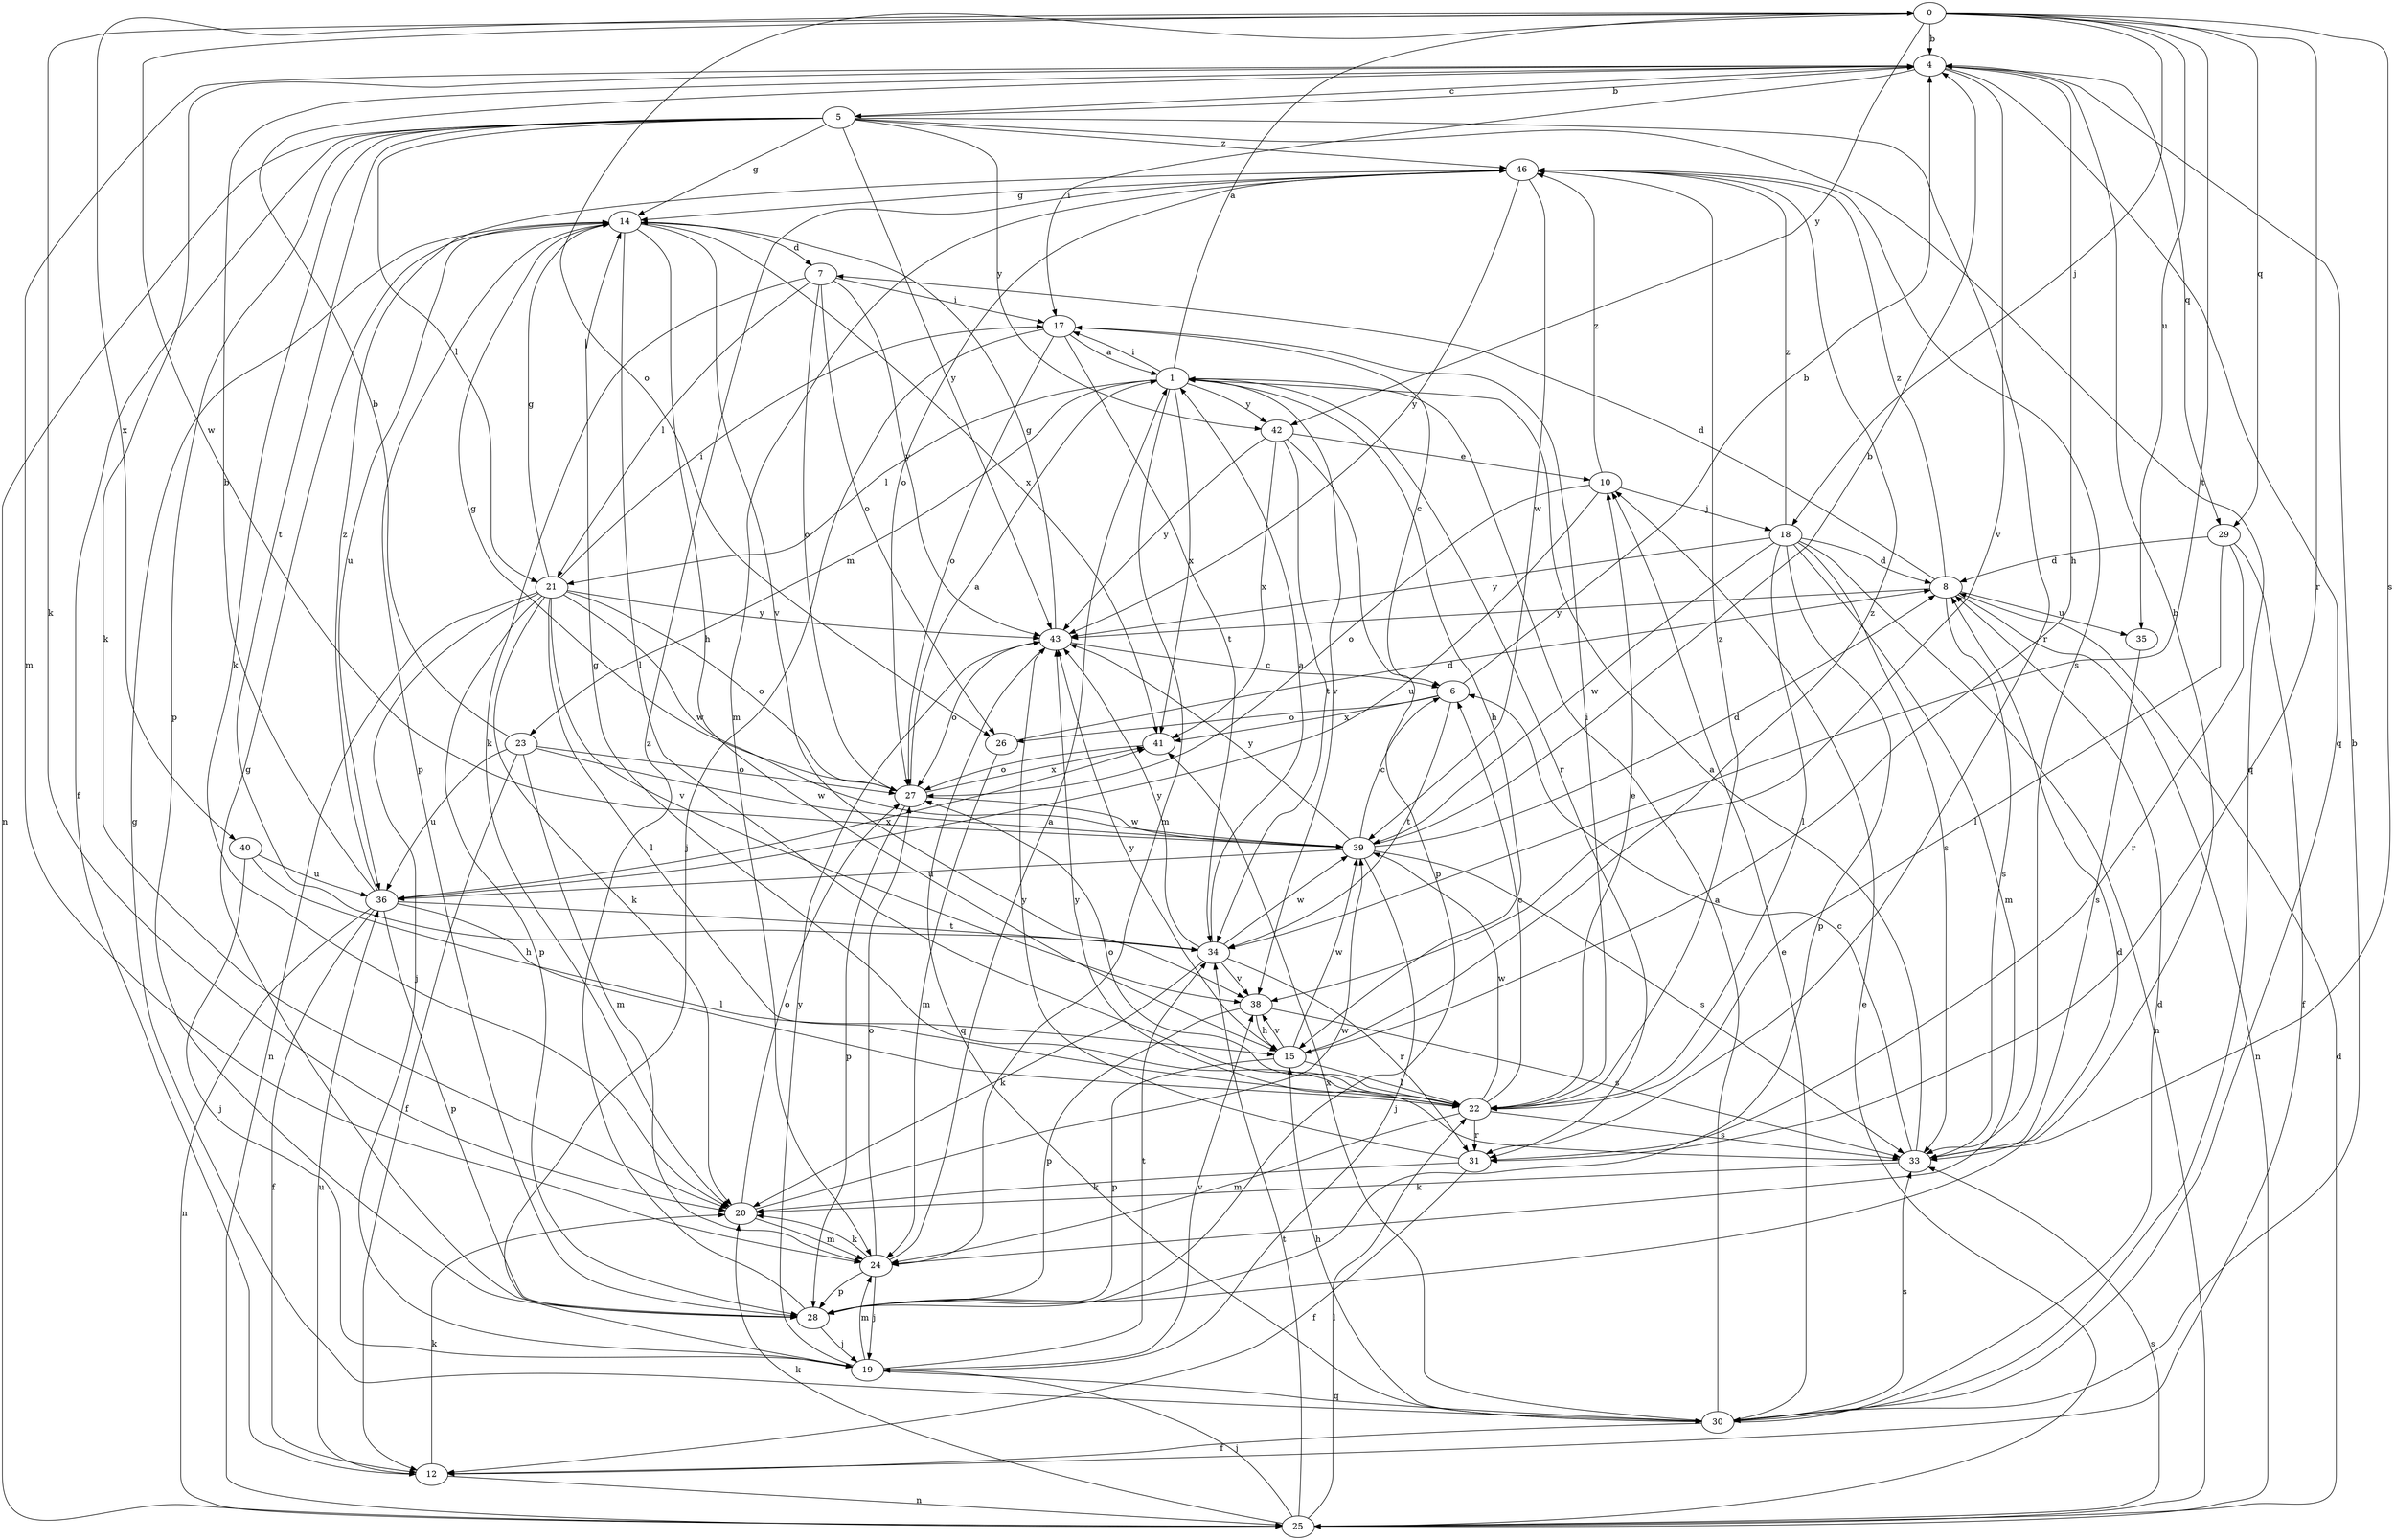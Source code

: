 strict digraph  {
0;
1;
4;
5;
6;
7;
8;
10;
12;
14;
15;
17;
18;
19;
20;
21;
22;
23;
24;
25;
26;
27;
28;
29;
30;
31;
33;
34;
35;
36;
38;
39;
40;
41;
42;
43;
46;
0 -> 4  [label=b];
0 -> 18  [label=j];
0 -> 20  [label=k];
0 -> 26  [label=o];
0 -> 29  [label=q];
0 -> 31  [label=r];
0 -> 33  [label=s];
0 -> 34  [label=t];
0 -> 35  [label=u];
0 -> 39  [label=w];
0 -> 40  [label=x];
0 -> 42  [label=y];
1 -> 0  [label=a];
1 -> 15  [label=h];
1 -> 17  [label=i];
1 -> 21  [label=l];
1 -> 23  [label=m];
1 -> 24  [label=m];
1 -> 31  [label=r];
1 -> 38  [label=v];
1 -> 41  [label=x];
1 -> 42  [label=y];
4 -> 5  [label=c];
4 -> 15  [label=h];
4 -> 17  [label=i];
4 -> 20  [label=k];
4 -> 24  [label=m];
4 -> 29  [label=q];
4 -> 30  [label=q];
4 -> 38  [label=v];
5 -> 4  [label=b];
5 -> 12  [label=f];
5 -> 14  [label=g];
5 -> 20  [label=k];
5 -> 21  [label=l];
5 -> 25  [label=n];
5 -> 28  [label=p];
5 -> 30  [label=q];
5 -> 31  [label=r];
5 -> 34  [label=t];
5 -> 42  [label=y];
5 -> 43  [label=y];
5 -> 46  [label=z];
6 -> 4  [label=b];
6 -> 26  [label=o];
6 -> 34  [label=t];
6 -> 41  [label=x];
7 -> 17  [label=i];
7 -> 20  [label=k];
7 -> 21  [label=l];
7 -> 26  [label=o];
7 -> 27  [label=o];
7 -> 43  [label=y];
8 -> 7  [label=d];
8 -> 25  [label=n];
8 -> 33  [label=s];
8 -> 35  [label=u];
8 -> 43  [label=y];
8 -> 46  [label=z];
10 -> 18  [label=j];
10 -> 27  [label=o];
10 -> 36  [label=u];
10 -> 46  [label=z];
12 -> 20  [label=k];
12 -> 25  [label=n];
12 -> 36  [label=u];
14 -> 7  [label=d];
14 -> 15  [label=h];
14 -> 22  [label=l];
14 -> 28  [label=p];
14 -> 36  [label=u];
14 -> 38  [label=v];
14 -> 41  [label=x];
15 -> 22  [label=l];
15 -> 28  [label=p];
15 -> 38  [label=v];
15 -> 39  [label=w];
15 -> 43  [label=y];
15 -> 46  [label=z];
17 -> 1  [label=a];
17 -> 6  [label=c];
17 -> 19  [label=j];
17 -> 27  [label=o];
17 -> 34  [label=t];
18 -> 8  [label=d];
18 -> 22  [label=l];
18 -> 24  [label=m];
18 -> 25  [label=n];
18 -> 28  [label=p];
18 -> 33  [label=s];
18 -> 39  [label=w];
18 -> 43  [label=y];
18 -> 46  [label=z];
19 -> 24  [label=m];
19 -> 30  [label=q];
19 -> 34  [label=t];
19 -> 38  [label=v];
19 -> 43  [label=y];
20 -> 24  [label=m];
20 -> 27  [label=o];
20 -> 39  [label=w];
21 -> 14  [label=g];
21 -> 17  [label=i];
21 -> 19  [label=j];
21 -> 20  [label=k];
21 -> 22  [label=l];
21 -> 25  [label=n];
21 -> 27  [label=o];
21 -> 28  [label=p];
21 -> 38  [label=v];
21 -> 39  [label=w];
21 -> 43  [label=y];
22 -> 6  [label=c];
22 -> 10  [label=e];
22 -> 14  [label=g];
22 -> 17  [label=i];
22 -> 24  [label=m];
22 -> 27  [label=o];
22 -> 31  [label=r];
22 -> 33  [label=s];
22 -> 39  [label=w];
22 -> 46  [label=z];
23 -> 4  [label=b];
23 -> 12  [label=f];
23 -> 24  [label=m];
23 -> 27  [label=o];
23 -> 36  [label=u];
23 -> 39  [label=w];
24 -> 1  [label=a];
24 -> 19  [label=j];
24 -> 20  [label=k];
24 -> 27  [label=o];
24 -> 28  [label=p];
25 -> 8  [label=d];
25 -> 10  [label=e];
25 -> 19  [label=j];
25 -> 20  [label=k];
25 -> 22  [label=l];
25 -> 33  [label=s];
25 -> 34  [label=t];
26 -> 8  [label=d];
26 -> 24  [label=m];
27 -> 1  [label=a];
27 -> 14  [label=g];
27 -> 28  [label=p];
27 -> 39  [label=w];
27 -> 41  [label=x];
28 -> 8  [label=d];
28 -> 14  [label=g];
28 -> 19  [label=j];
28 -> 46  [label=z];
29 -> 8  [label=d];
29 -> 12  [label=f];
29 -> 22  [label=l];
29 -> 31  [label=r];
30 -> 1  [label=a];
30 -> 4  [label=b];
30 -> 8  [label=d];
30 -> 10  [label=e];
30 -> 12  [label=f];
30 -> 14  [label=g];
30 -> 15  [label=h];
30 -> 33  [label=s];
30 -> 41  [label=x];
31 -> 12  [label=f];
31 -> 20  [label=k];
31 -> 43  [label=y];
33 -> 1  [label=a];
33 -> 4  [label=b];
33 -> 6  [label=c];
33 -> 20  [label=k];
33 -> 43  [label=y];
34 -> 1  [label=a];
34 -> 20  [label=k];
34 -> 31  [label=r];
34 -> 38  [label=v];
34 -> 39  [label=w];
34 -> 43  [label=y];
35 -> 33  [label=s];
36 -> 4  [label=b];
36 -> 12  [label=f];
36 -> 22  [label=l];
36 -> 25  [label=n];
36 -> 28  [label=p];
36 -> 34  [label=t];
36 -> 41  [label=x];
36 -> 46  [label=z];
38 -> 15  [label=h];
38 -> 28  [label=p];
38 -> 33  [label=s];
39 -> 4  [label=b];
39 -> 6  [label=c];
39 -> 8  [label=d];
39 -> 19  [label=j];
39 -> 33  [label=s];
39 -> 36  [label=u];
39 -> 43  [label=y];
40 -> 15  [label=h];
40 -> 19  [label=j];
40 -> 36  [label=u];
41 -> 27  [label=o];
42 -> 10  [label=e];
42 -> 28  [label=p];
42 -> 34  [label=t];
42 -> 41  [label=x];
42 -> 43  [label=y];
43 -> 6  [label=c];
43 -> 14  [label=g];
43 -> 27  [label=o];
43 -> 30  [label=q];
46 -> 14  [label=g];
46 -> 24  [label=m];
46 -> 27  [label=o];
46 -> 33  [label=s];
46 -> 39  [label=w];
46 -> 43  [label=y];
}

